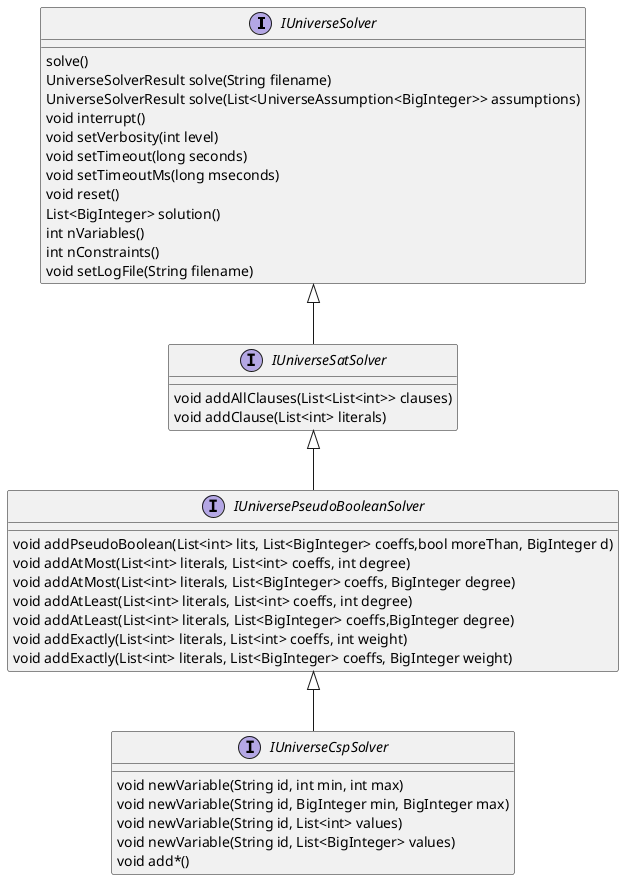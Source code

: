 @startuml
interface       IUniverseSolver
IUniverseSolver : solve()
IUniverseSolver :  UniverseSolverResult solve(String filename)
IUniverseSolver :  UniverseSolverResult solve(List<UniverseAssumption<BigInteger>> assumptions)
IUniverseSolver :  void interrupt()
IUniverseSolver :  void setVerbosity(int level)
IUniverseSolver :  void setTimeout(long seconds)
IUniverseSolver :  void setTimeoutMs(long mseconds)
IUniverseSolver :  void reset()
IUniverseSolver :  List<BigInteger> solution()
IUniverseSolver :  int nVariables()
IUniverseSolver :  int nConstraints()
IUniverseSolver :  void setLogFile(String filename)

interface IUniverseSatSolver
IUniverseSatSolver : void addAllClauses(List<List<int>> clauses)
IUniverseSatSolver : void addClause(List<int> literals)

interface IUniversePseudoBooleanSolver
IUniversePseudoBooleanSolver : void addPseudoBoolean(List<int> lits, List<BigInteger> coeffs,bool moreThan, BigInteger d)
IUniversePseudoBooleanSolver : void addAtMost(List<int> literals, List<int> coeffs, int degree)
IUniversePseudoBooleanSolver : void addAtMost(List<int> literals, List<BigInteger> coeffs, BigInteger degree)
IUniversePseudoBooleanSolver : void addAtLeast(List<int> literals, List<int> coeffs, int degree)
IUniversePseudoBooleanSolver : void addAtLeast(List<int> literals, List<BigInteger> coeffs,BigInteger degree)
IUniversePseudoBooleanSolver : void addExactly(List<int> literals, List<int> coeffs, int weight)
IUniversePseudoBooleanSolver : void addExactly(List<int> literals, List<BigInteger> coeffs, BigInteger weight)


interface IUniverseCspSolver
IUniverseCspSolver :  void newVariable(String id, int min, int max)
IUniverseCspSolver : void newVariable(String id, BigInteger min, BigInteger max)
IUniverseCspSolver : void newVariable(String id, List<int> values)
IUniverseCspSolver :  void newVariable(String id, List<BigInteger> values)
IUniverseCspSolver : void add*()


IUniverseSolver <|-- IUniverseSatSolver
IUniverseSatSolver <|-- IUniversePseudoBooleanSolver
IUniversePseudoBooleanSolver <|-- IUniverseCspSolver



@enduml